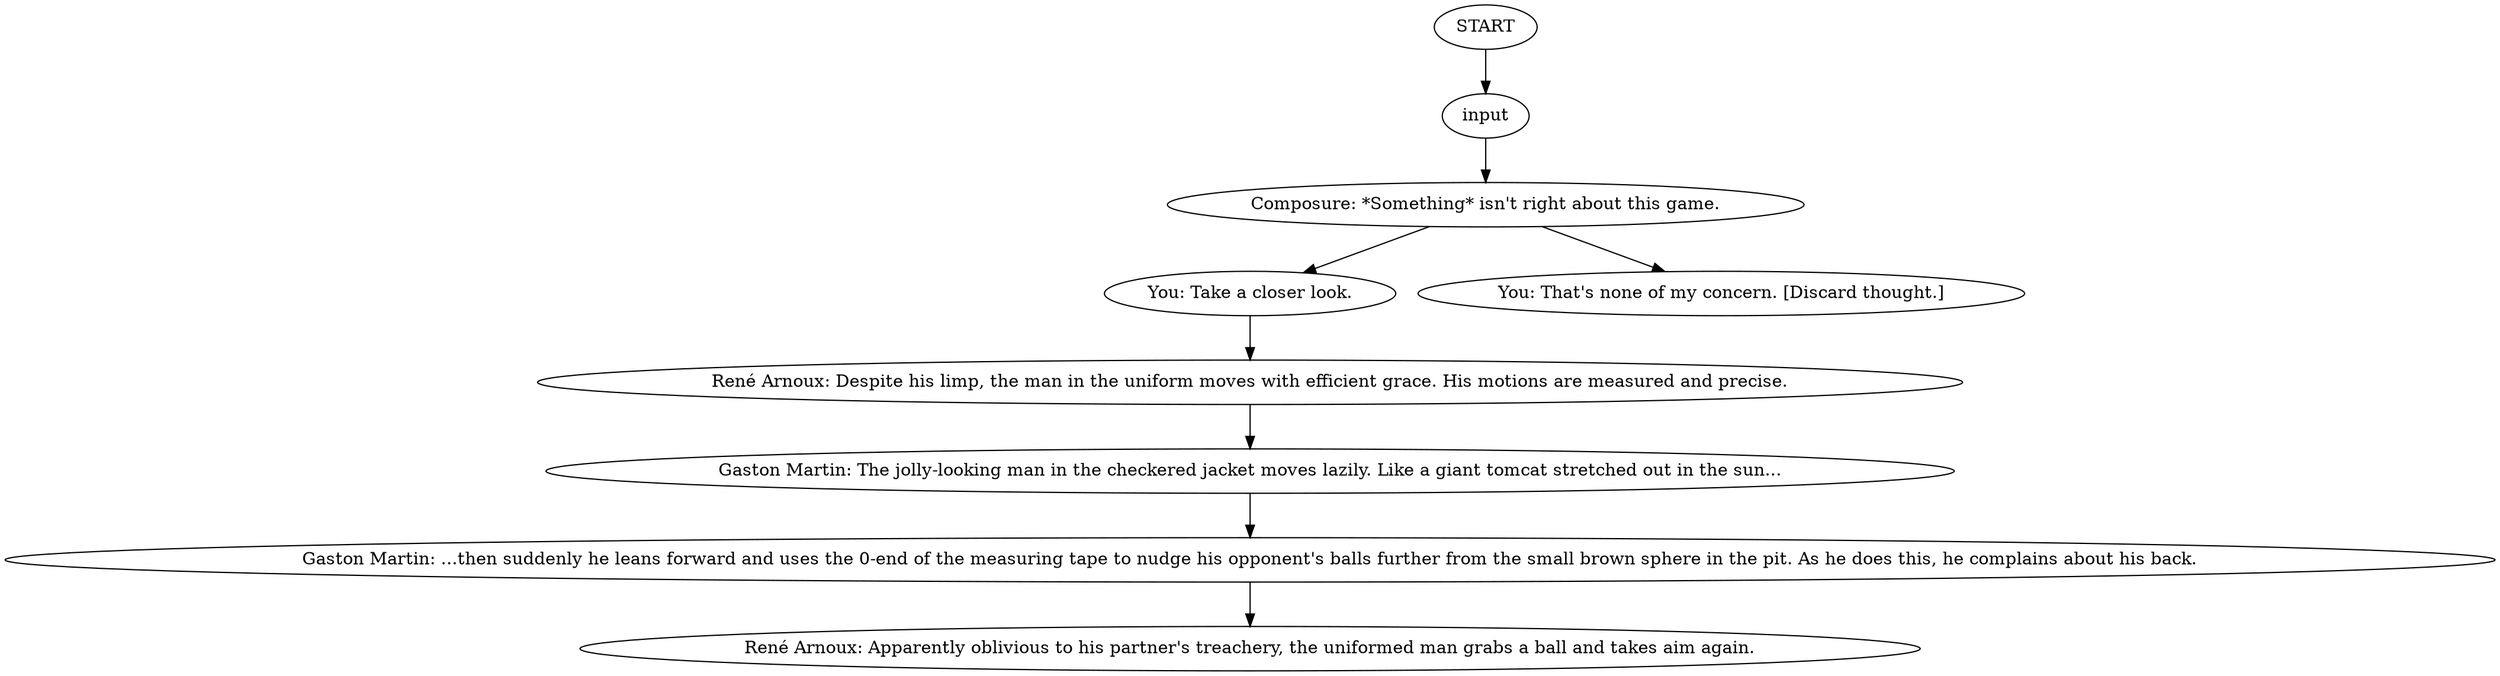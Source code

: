 # PLAZA ORB / gaston cheating
# Cheating!
# ==================================================
digraph G {
	  0 [label="START"];
	  1 [label="input"];
	  2 [label="You: Take a closer look."];
	  3 [label="René Arnoux: Despite his limp, the man in the uniform moves with efficient grace. His motions are measured and precise."];
	  5 [label="Gaston Martin: ...then suddenly he leans forward and uses the 0-end of the measuring tape to nudge his opponent's balls further from the small brown sphere in the pit. As he does this, he complains about his back."];
	  6 [label="Gaston Martin: The jolly-looking man in the checkered jacket moves lazily. Like a giant tomcat stretched out in the sun..."];
	  7 [label="Composure: *Something* isn't right about this game."];
	  8 [label="You: That's none of my concern. [Discard thought.]"];
	  9 [label="René Arnoux: Apparently oblivious to his partner's treachery, the uniformed man grabs a ball and takes aim again."];
	  0 -> 1
	  1 -> 7
	  2 -> 3
	  3 -> 6
	  5 -> 9
	  6 -> 5
	  7 -> 8
	  7 -> 2
}

